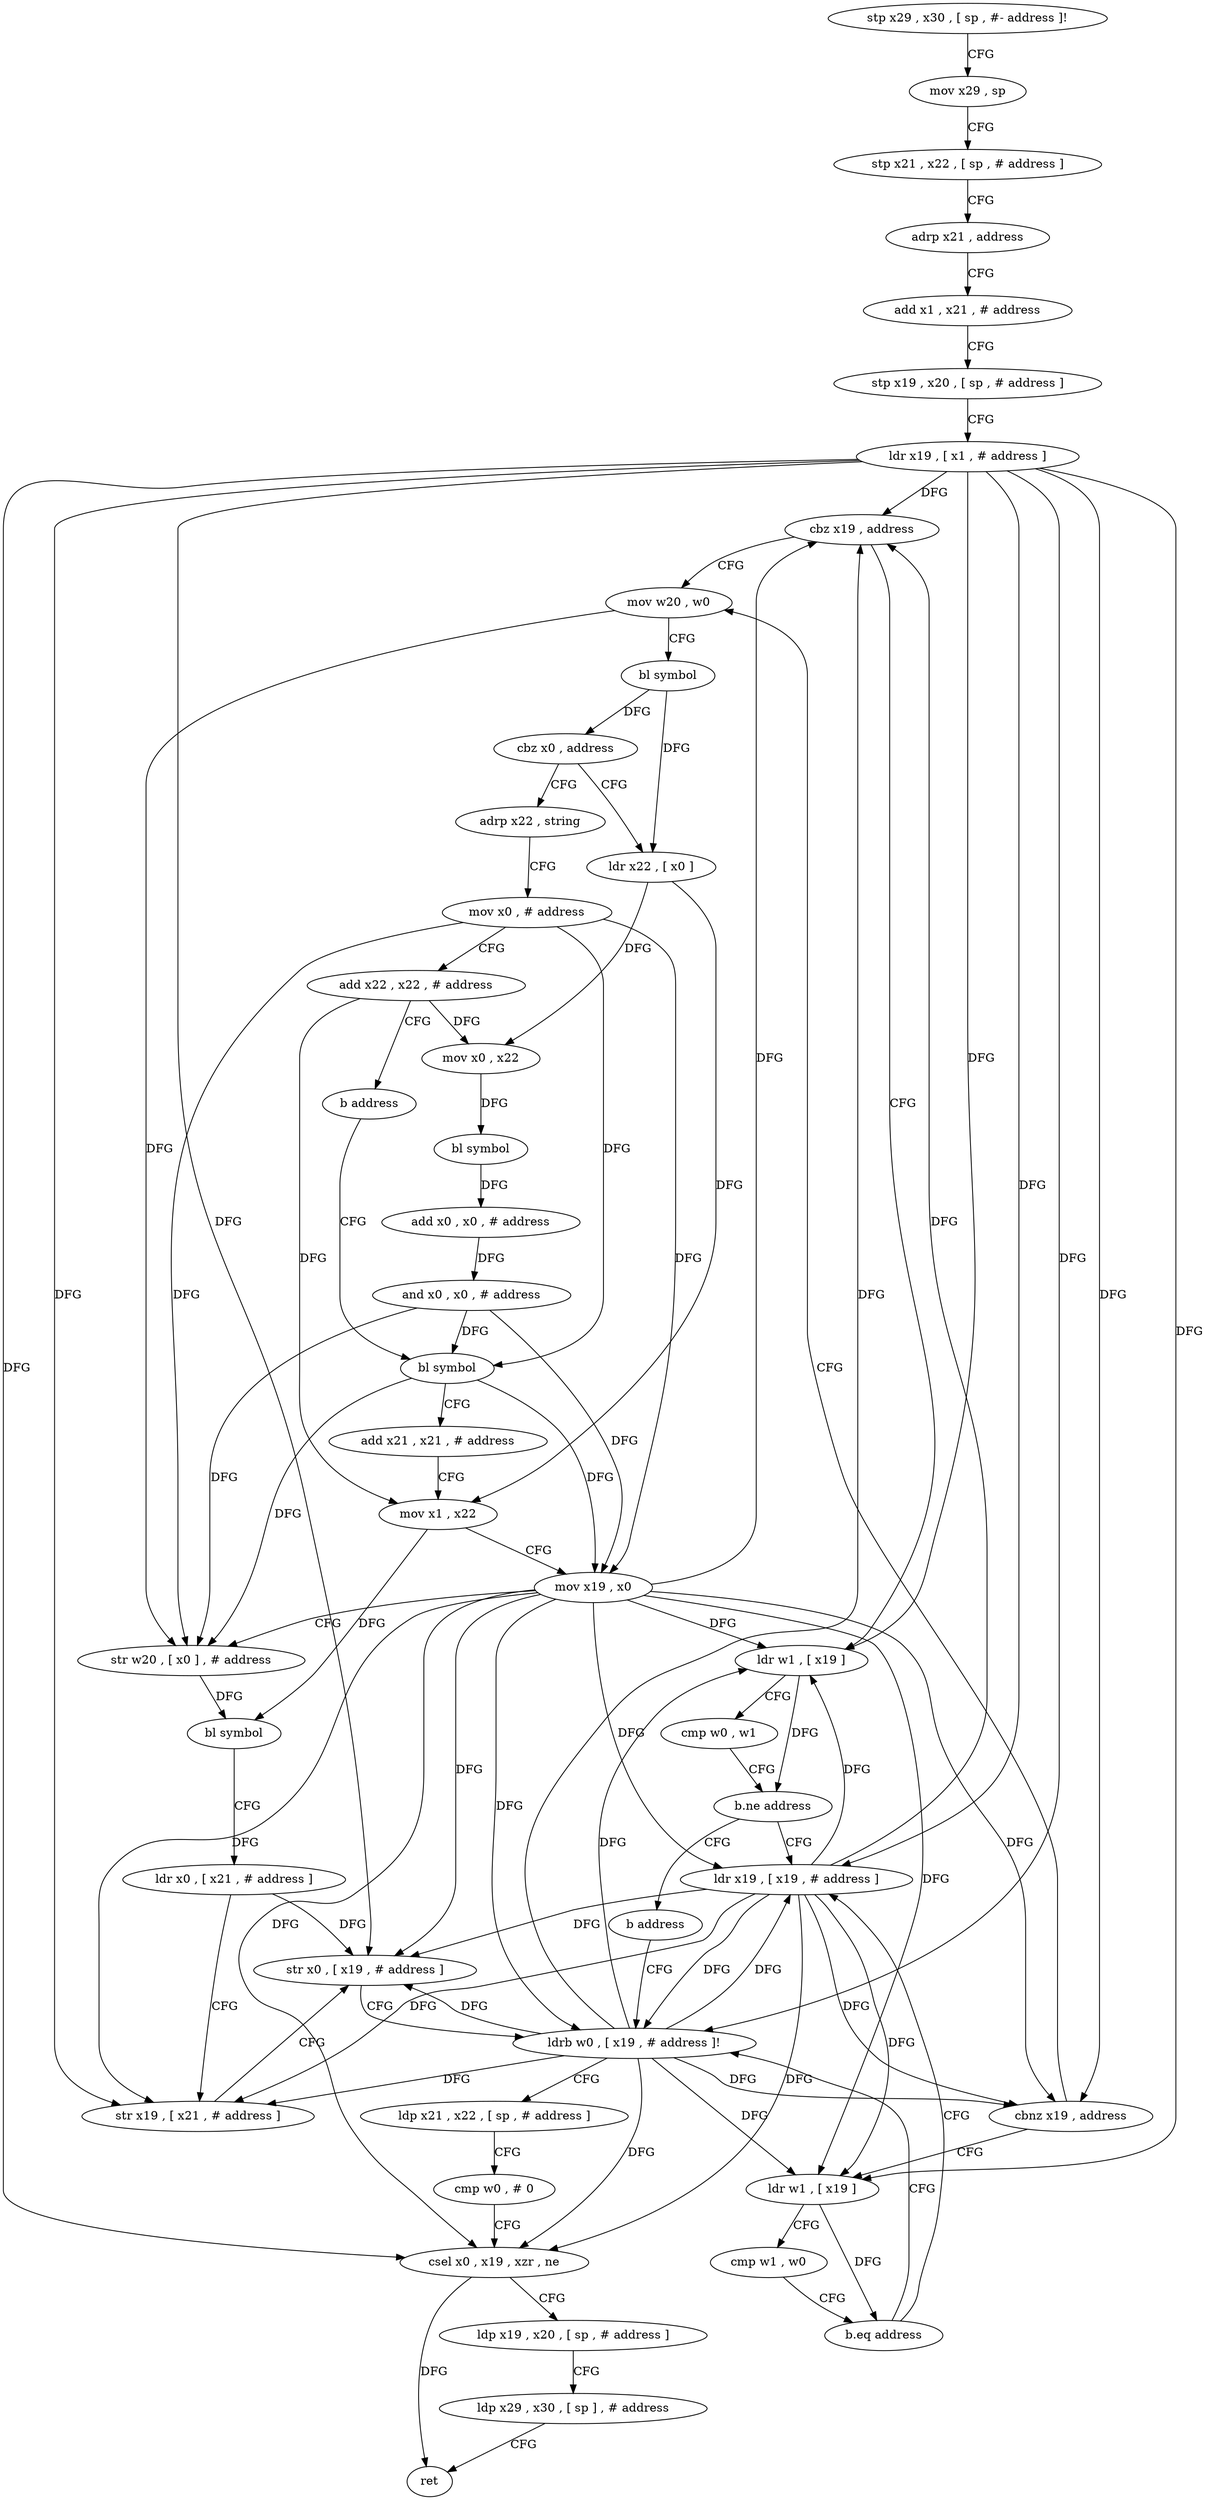 digraph "func" {
"4317504" [label = "stp x29 , x30 , [ sp , #- address ]!" ]
"4317508" [label = "mov x29 , sp" ]
"4317512" [label = "stp x21 , x22 , [ sp , # address ]" ]
"4317516" [label = "adrp x21 , address" ]
"4317520" [label = "add x1 , x21 , # address" ]
"4317524" [label = "stp x19 , x20 , [ sp , # address ]" ]
"4317528" [label = "ldr x19 , [ x1 , # address ]" ]
"4317532" [label = "cbz x19 , address" ]
"4317572" [label = "mov w20 , w0" ]
"4317536" [label = "ldr w1 , [ x19 ]" ]
"4317576" [label = "bl symbol" ]
"4317580" [label = "cbz x0 , address" ]
"4317668" [label = "adrp x22 , string" ]
"4317584" [label = "ldr x22 , [ x0 ]" ]
"4317540" [label = "cmp w0 , w1" ]
"4317544" [label = "b.ne address" ]
"4317564" [label = "ldr x19 , [ x19 , # address ]" ]
"4317548" [label = "b address" ]
"4317672" [label = "mov x0 , # address" ]
"4317676" [label = "add x22 , x22 , # address" ]
"4317680" [label = "b address" ]
"4317604" [label = "bl symbol" ]
"4317588" [label = "mov x0 , x22" ]
"4317592" [label = "bl symbol" ]
"4317596" [label = "add x0 , x0 , # address" ]
"4317600" [label = "and x0 , x0 , # address" ]
"4317568" [label = "cbnz x19 , address" ]
"4317552" [label = "ldr w1 , [ x19 ]" ]
"4317640" [label = "ldrb w0 , [ x19 , # address ]!" ]
"4317608" [label = "add x21 , x21 , # address" ]
"4317612" [label = "mov x1 , x22" ]
"4317616" [label = "mov x19 , x0" ]
"4317620" [label = "str w20 , [ x0 ] , # address" ]
"4317624" [label = "bl symbol" ]
"4317628" [label = "ldr x0 , [ x21 , # address ]" ]
"4317632" [label = "str x19 , [ x21 , # address ]" ]
"4317636" [label = "str x0 , [ x19 , # address ]" ]
"4317556" [label = "cmp w1 , w0" ]
"4317560" [label = "b.eq address" ]
"4317644" [label = "ldp x21 , x22 , [ sp , # address ]" ]
"4317648" [label = "cmp w0 , # 0" ]
"4317652" [label = "csel x0 , x19 , xzr , ne" ]
"4317656" [label = "ldp x19 , x20 , [ sp , # address ]" ]
"4317660" [label = "ldp x29 , x30 , [ sp ] , # address" ]
"4317664" [label = "ret" ]
"4317504" -> "4317508" [ label = "CFG" ]
"4317508" -> "4317512" [ label = "CFG" ]
"4317512" -> "4317516" [ label = "CFG" ]
"4317516" -> "4317520" [ label = "CFG" ]
"4317520" -> "4317524" [ label = "CFG" ]
"4317524" -> "4317528" [ label = "CFG" ]
"4317528" -> "4317532" [ label = "DFG" ]
"4317528" -> "4317536" [ label = "DFG" ]
"4317528" -> "4317564" [ label = "DFG" ]
"4317528" -> "4317568" [ label = "DFG" ]
"4317528" -> "4317632" [ label = "DFG" ]
"4317528" -> "4317636" [ label = "DFG" ]
"4317528" -> "4317552" [ label = "DFG" ]
"4317528" -> "4317640" [ label = "DFG" ]
"4317528" -> "4317652" [ label = "DFG" ]
"4317532" -> "4317572" [ label = "CFG" ]
"4317532" -> "4317536" [ label = "CFG" ]
"4317572" -> "4317576" [ label = "CFG" ]
"4317572" -> "4317620" [ label = "DFG" ]
"4317536" -> "4317540" [ label = "CFG" ]
"4317536" -> "4317544" [ label = "DFG" ]
"4317576" -> "4317580" [ label = "DFG" ]
"4317576" -> "4317584" [ label = "DFG" ]
"4317580" -> "4317668" [ label = "CFG" ]
"4317580" -> "4317584" [ label = "CFG" ]
"4317668" -> "4317672" [ label = "CFG" ]
"4317584" -> "4317588" [ label = "DFG" ]
"4317584" -> "4317612" [ label = "DFG" ]
"4317540" -> "4317544" [ label = "CFG" ]
"4317544" -> "4317564" [ label = "CFG" ]
"4317544" -> "4317548" [ label = "CFG" ]
"4317564" -> "4317568" [ label = "DFG" ]
"4317564" -> "4317532" [ label = "DFG" ]
"4317564" -> "4317536" [ label = "DFG" ]
"4317564" -> "4317632" [ label = "DFG" ]
"4317564" -> "4317636" [ label = "DFG" ]
"4317564" -> "4317552" [ label = "DFG" ]
"4317564" -> "4317640" [ label = "DFG" ]
"4317564" -> "4317652" [ label = "DFG" ]
"4317548" -> "4317640" [ label = "CFG" ]
"4317672" -> "4317676" [ label = "CFG" ]
"4317672" -> "4317604" [ label = "DFG" ]
"4317672" -> "4317616" [ label = "DFG" ]
"4317672" -> "4317620" [ label = "DFG" ]
"4317676" -> "4317680" [ label = "CFG" ]
"4317676" -> "4317588" [ label = "DFG" ]
"4317676" -> "4317612" [ label = "DFG" ]
"4317680" -> "4317604" [ label = "CFG" ]
"4317604" -> "4317608" [ label = "CFG" ]
"4317604" -> "4317616" [ label = "DFG" ]
"4317604" -> "4317620" [ label = "DFG" ]
"4317588" -> "4317592" [ label = "DFG" ]
"4317592" -> "4317596" [ label = "DFG" ]
"4317596" -> "4317600" [ label = "DFG" ]
"4317600" -> "4317604" [ label = "DFG" ]
"4317600" -> "4317616" [ label = "DFG" ]
"4317600" -> "4317620" [ label = "DFG" ]
"4317568" -> "4317552" [ label = "CFG" ]
"4317568" -> "4317572" [ label = "CFG" ]
"4317552" -> "4317556" [ label = "CFG" ]
"4317552" -> "4317560" [ label = "DFG" ]
"4317640" -> "4317644" [ label = "CFG" ]
"4317640" -> "4317532" [ label = "DFG" ]
"4317640" -> "4317536" [ label = "DFG" ]
"4317640" -> "4317564" [ label = "DFG" ]
"4317640" -> "4317568" [ label = "DFG" ]
"4317640" -> "4317632" [ label = "DFG" ]
"4317640" -> "4317552" [ label = "DFG" ]
"4317640" -> "4317636" [ label = "DFG" ]
"4317640" -> "4317652" [ label = "DFG" ]
"4317608" -> "4317612" [ label = "CFG" ]
"4317612" -> "4317616" [ label = "CFG" ]
"4317612" -> "4317624" [ label = "DFG" ]
"4317616" -> "4317620" [ label = "CFG" ]
"4317616" -> "4317532" [ label = "DFG" ]
"4317616" -> "4317536" [ label = "DFG" ]
"4317616" -> "4317564" [ label = "DFG" ]
"4317616" -> "4317568" [ label = "DFG" ]
"4317616" -> "4317632" [ label = "DFG" ]
"4317616" -> "4317636" [ label = "DFG" ]
"4317616" -> "4317552" [ label = "DFG" ]
"4317616" -> "4317640" [ label = "DFG" ]
"4317616" -> "4317652" [ label = "DFG" ]
"4317620" -> "4317624" [ label = "DFG" ]
"4317624" -> "4317628" [ label = "CFG" ]
"4317628" -> "4317632" [ label = "CFG" ]
"4317628" -> "4317636" [ label = "DFG" ]
"4317632" -> "4317636" [ label = "CFG" ]
"4317636" -> "4317640" [ label = "CFG" ]
"4317556" -> "4317560" [ label = "CFG" ]
"4317560" -> "4317640" [ label = "CFG" ]
"4317560" -> "4317564" [ label = "CFG" ]
"4317644" -> "4317648" [ label = "CFG" ]
"4317648" -> "4317652" [ label = "CFG" ]
"4317652" -> "4317656" [ label = "CFG" ]
"4317652" -> "4317664" [ label = "DFG" ]
"4317656" -> "4317660" [ label = "CFG" ]
"4317660" -> "4317664" [ label = "CFG" ]
}
